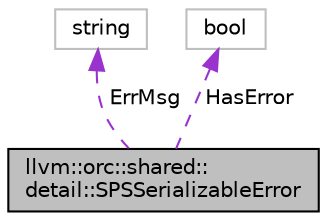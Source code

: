 digraph "llvm::orc::shared::detail::SPSSerializableError"
{
 // LATEX_PDF_SIZE
  bgcolor="transparent";
  edge [fontname="Helvetica",fontsize="10",labelfontname="Helvetica",labelfontsize="10"];
  node [fontname="Helvetica",fontsize="10",shape=record];
  Node1 [label="llvm::orc::shared::\ldetail::SPSSerializableError",height=0.2,width=0.4,color="black", fillcolor="grey75", style="filled", fontcolor="black",tooltip="Helper type for serializing Errors."];
  Node2 -> Node1 [dir="back",color="darkorchid3",fontsize="10",style="dashed",label=" ErrMsg" ,fontname="Helvetica"];
  Node2 [label="string",height=0.2,width=0.4,color="grey75",tooltip=" "];
  Node3 -> Node1 [dir="back",color="darkorchid3",fontsize="10",style="dashed",label=" HasError" ,fontname="Helvetica"];
  Node3 [label="bool",height=0.2,width=0.4,color="grey75",tooltip=" "];
}
